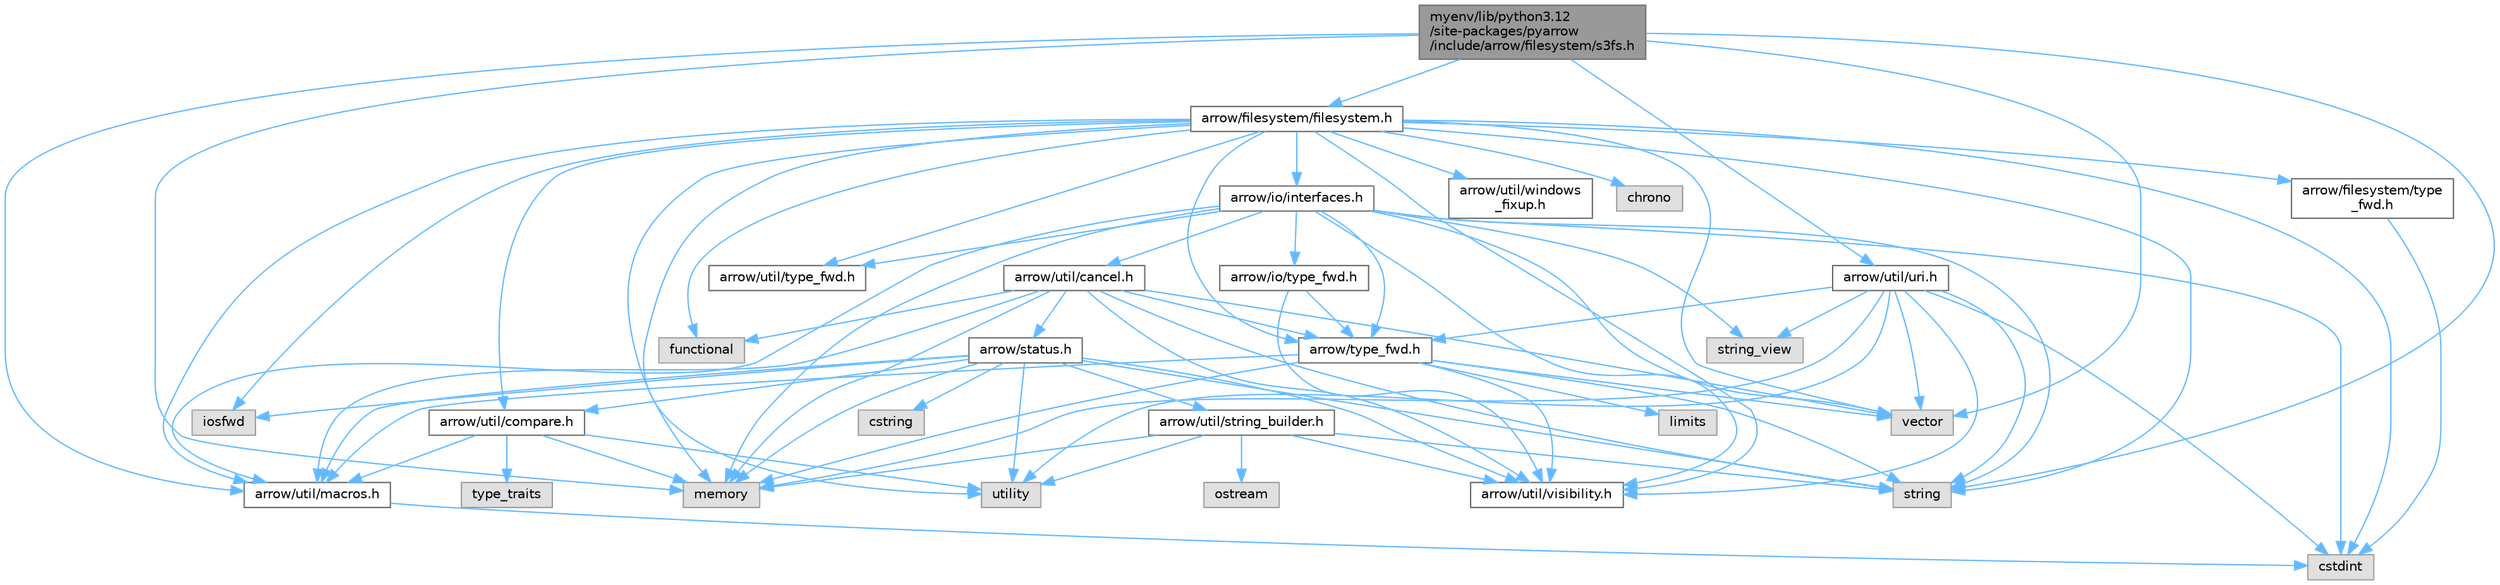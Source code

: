digraph "myenv/lib/python3.12/site-packages/pyarrow/include/arrow/filesystem/s3fs.h"
{
 // LATEX_PDF_SIZE
  bgcolor="transparent";
  edge [fontname=Helvetica,fontsize=10,labelfontname=Helvetica,labelfontsize=10];
  node [fontname=Helvetica,fontsize=10,shape=box,height=0.2,width=0.4];
  Node1 [id="Node000001",label="myenv/lib/python3.12\l/site-packages/pyarrow\l/include/arrow/filesystem/s3fs.h",height=0.2,width=0.4,color="gray40", fillcolor="grey60", style="filled", fontcolor="black",tooltip=" "];
  Node1 -> Node2 [id="edge1_Node000001_Node000002",color="steelblue1",style="solid",tooltip=" "];
  Node2 [id="Node000002",label="memory",height=0.2,width=0.4,color="grey60", fillcolor="#E0E0E0", style="filled",tooltip=" "];
  Node1 -> Node3 [id="edge2_Node000001_Node000003",color="steelblue1",style="solid",tooltip=" "];
  Node3 [id="Node000003",label="string",height=0.2,width=0.4,color="grey60", fillcolor="#E0E0E0", style="filled",tooltip=" "];
  Node1 -> Node4 [id="edge3_Node000001_Node000004",color="steelblue1",style="solid",tooltip=" "];
  Node4 [id="Node000004",label="vector",height=0.2,width=0.4,color="grey60", fillcolor="#E0E0E0", style="filled",tooltip=" "];
  Node1 -> Node5 [id="edge4_Node000001_Node000005",color="steelblue1",style="solid",tooltip=" "];
  Node5 [id="Node000005",label="arrow/filesystem/filesystem.h",height=0.2,width=0.4,color="grey40", fillcolor="white", style="filled",URL="$include_2arrow_2filesystem_2filesystem_8h.html",tooltip=" "];
  Node5 -> Node6 [id="edge5_Node000005_Node000006",color="steelblue1",style="solid",tooltip=" "];
  Node6 [id="Node000006",label="chrono",height=0.2,width=0.4,color="grey60", fillcolor="#E0E0E0", style="filled",tooltip=" "];
  Node5 -> Node7 [id="edge6_Node000005_Node000007",color="steelblue1",style="solid",tooltip=" "];
  Node7 [id="Node000007",label="cstdint",height=0.2,width=0.4,color="grey60", fillcolor="#E0E0E0", style="filled",tooltip=" "];
  Node5 -> Node8 [id="edge7_Node000005_Node000008",color="steelblue1",style="solid",tooltip=" "];
  Node8 [id="Node000008",label="functional",height=0.2,width=0.4,color="grey60", fillcolor="#E0E0E0", style="filled",tooltip=" "];
  Node5 -> Node9 [id="edge8_Node000005_Node000009",color="steelblue1",style="solid",tooltip=" "];
  Node9 [id="Node000009",label="iosfwd",height=0.2,width=0.4,color="grey60", fillcolor="#E0E0E0", style="filled",tooltip=" "];
  Node5 -> Node2 [id="edge9_Node000005_Node000002",color="steelblue1",style="solid",tooltip=" "];
  Node5 -> Node3 [id="edge10_Node000005_Node000003",color="steelblue1",style="solid",tooltip=" "];
  Node5 -> Node10 [id="edge11_Node000005_Node000010",color="steelblue1",style="solid",tooltip=" "];
  Node10 [id="Node000010",label="utility",height=0.2,width=0.4,color="grey60", fillcolor="#E0E0E0", style="filled",tooltip=" "];
  Node5 -> Node4 [id="edge12_Node000005_Node000004",color="steelblue1",style="solid",tooltip=" "];
  Node5 -> Node11 [id="edge13_Node000005_Node000011",color="steelblue1",style="solid",tooltip=" "];
  Node11 [id="Node000011",label="arrow/filesystem/type\l_fwd.h",height=0.2,width=0.4,color="grey40", fillcolor="white", style="filled",URL="$arrow_2filesystem_2type__fwd_8h.html",tooltip=" "];
  Node11 -> Node7 [id="edge14_Node000011_Node000007",color="steelblue1",style="solid",tooltip=" "];
  Node5 -> Node12 [id="edge15_Node000005_Node000012",color="steelblue1",style="solid",tooltip=" "];
  Node12 [id="Node000012",label="arrow/io/interfaces.h",height=0.2,width=0.4,color="grey40", fillcolor="white", style="filled",URL="$interfaces_8h.html",tooltip=" "];
  Node12 -> Node7 [id="edge16_Node000012_Node000007",color="steelblue1",style="solid",tooltip=" "];
  Node12 -> Node2 [id="edge17_Node000012_Node000002",color="steelblue1",style="solid",tooltip=" "];
  Node12 -> Node3 [id="edge18_Node000012_Node000003",color="steelblue1",style="solid",tooltip=" "];
  Node12 -> Node13 [id="edge19_Node000012_Node000013",color="steelblue1",style="solid",tooltip=" "];
  Node13 [id="Node000013",label="string_view",height=0.2,width=0.4,color="grey60", fillcolor="#E0E0E0", style="filled",tooltip=" "];
  Node12 -> Node4 [id="edge20_Node000012_Node000004",color="steelblue1",style="solid",tooltip=" "];
  Node12 -> Node14 [id="edge21_Node000012_Node000014",color="steelblue1",style="solid",tooltip=" "];
  Node14 [id="Node000014",label="arrow/io/type_fwd.h",height=0.2,width=0.4,color="grey40", fillcolor="white", style="filled",URL="$arrow_2io_2type__fwd_8h.html",tooltip=" "];
  Node14 -> Node15 [id="edge22_Node000014_Node000015",color="steelblue1",style="solid",tooltip=" "];
  Node15 [id="Node000015",label="arrow/type_fwd.h",height=0.2,width=0.4,color="grey40", fillcolor="white", style="filled",URL="$arrow_2type__fwd_8h.html",tooltip=" "];
  Node15 -> Node16 [id="edge23_Node000015_Node000016",color="steelblue1",style="solid",tooltip=" "];
  Node16 [id="Node000016",label="limits",height=0.2,width=0.4,color="grey60", fillcolor="#E0E0E0", style="filled",tooltip=" "];
  Node15 -> Node2 [id="edge24_Node000015_Node000002",color="steelblue1",style="solid",tooltip=" "];
  Node15 -> Node3 [id="edge25_Node000015_Node000003",color="steelblue1",style="solid",tooltip=" "];
  Node15 -> Node4 [id="edge26_Node000015_Node000004",color="steelblue1",style="solid",tooltip=" "];
  Node15 -> Node17 [id="edge27_Node000015_Node000017",color="steelblue1",style="solid",tooltip=" "];
  Node17 [id="Node000017",label="arrow/util/macros.h",height=0.2,width=0.4,color="grey40", fillcolor="white", style="filled",URL="$macros_8h.html",tooltip=" "];
  Node17 -> Node7 [id="edge28_Node000017_Node000007",color="steelblue1",style="solid",tooltip=" "];
  Node15 -> Node18 [id="edge29_Node000015_Node000018",color="steelblue1",style="solid",tooltip=" "];
  Node18 [id="Node000018",label="arrow/util/visibility.h",height=0.2,width=0.4,color="grey40", fillcolor="white", style="filled",URL="$include_2arrow_2util_2visibility_8h.html",tooltip=" "];
  Node14 -> Node18 [id="edge30_Node000014_Node000018",color="steelblue1",style="solid",tooltip=" "];
  Node12 -> Node15 [id="edge31_Node000012_Node000015",color="steelblue1",style="solid",tooltip=" "];
  Node12 -> Node19 [id="edge32_Node000012_Node000019",color="steelblue1",style="solid",tooltip=" "];
  Node19 [id="Node000019",label="arrow/util/cancel.h",height=0.2,width=0.4,color="grey40", fillcolor="white", style="filled",URL="$cancel_8h.html",tooltip=" "];
  Node19 -> Node8 [id="edge33_Node000019_Node000008",color="steelblue1",style="solid",tooltip=" "];
  Node19 -> Node2 [id="edge34_Node000019_Node000002",color="steelblue1",style="solid",tooltip=" "];
  Node19 -> Node3 [id="edge35_Node000019_Node000003",color="steelblue1",style="solid",tooltip=" "];
  Node19 -> Node4 [id="edge36_Node000019_Node000004",color="steelblue1",style="solid",tooltip=" "];
  Node19 -> Node20 [id="edge37_Node000019_Node000020",color="steelblue1",style="solid",tooltip=" "];
  Node20 [id="Node000020",label="arrow/status.h",height=0.2,width=0.4,color="grey40", fillcolor="white", style="filled",URL="$status_8h.html",tooltip=" "];
  Node20 -> Node21 [id="edge38_Node000020_Node000021",color="steelblue1",style="solid",tooltip=" "];
  Node21 [id="Node000021",label="cstring",height=0.2,width=0.4,color="grey60", fillcolor="#E0E0E0", style="filled",tooltip=" "];
  Node20 -> Node9 [id="edge39_Node000020_Node000009",color="steelblue1",style="solid",tooltip=" "];
  Node20 -> Node2 [id="edge40_Node000020_Node000002",color="steelblue1",style="solid",tooltip=" "];
  Node20 -> Node3 [id="edge41_Node000020_Node000003",color="steelblue1",style="solid",tooltip=" "];
  Node20 -> Node10 [id="edge42_Node000020_Node000010",color="steelblue1",style="solid",tooltip=" "];
  Node20 -> Node22 [id="edge43_Node000020_Node000022",color="steelblue1",style="solid",tooltip=" "];
  Node22 [id="Node000022",label="arrow/util/compare.h",height=0.2,width=0.4,color="grey40", fillcolor="white", style="filled",URL="$util_2compare_8h.html",tooltip=" "];
  Node22 -> Node2 [id="edge44_Node000022_Node000002",color="steelblue1",style="solid",tooltip=" "];
  Node22 -> Node23 [id="edge45_Node000022_Node000023",color="steelblue1",style="solid",tooltip=" "];
  Node23 [id="Node000023",label="type_traits",height=0.2,width=0.4,color="grey60", fillcolor="#E0E0E0", style="filled",tooltip=" "];
  Node22 -> Node10 [id="edge46_Node000022_Node000010",color="steelblue1",style="solid",tooltip=" "];
  Node22 -> Node17 [id="edge47_Node000022_Node000017",color="steelblue1",style="solid",tooltip=" "];
  Node20 -> Node17 [id="edge48_Node000020_Node000017",color="steelblue1",style="solid",tooltip=" "];
  Node20 -> Node24 [id="edge49_Node000020_Node000024",color="steelblue1",style="solid",tooltip=" "];
  Node24 [id="Node000024",label="arrow/util/string_builder.h",height=0.2,width=0.4,color="grey40", fillcolor="white", style="filled",URL="$string__builder_8h.html",tooltip=" "];
  Node24 -> Node2 [id="edge50_Node000024_Node000002",color="steelblue1",style="solid",tooltip=" "];
  Node24 -> Node25 [id="edge51_Node000024_Node000025",color="steelblue1",style="solid",tooltip=" "];
  Node25 [id="Node000025",label="ostream",height=0.2,width=0.4,color="grey60", fillcolor="#E0E0E0", style="filled",tooltip=" "];
  Node24 -> Node3 [id="edge52_Node000024_Node000003",color="steelblue1",style="solid",tooltip=" "];
  Node24 -> Node10 [id="edge53_Node000024_Node000010",color="steelblue1",style="solid",tooltip=" "];
  Node24 -> Node18 [id="edge54_Node000024_Node000018",color="steelblue1",style="solid",tooltip=" "];
  Node20 -> Node18 [id="edge55_Node000020_Node000018",color="steelblue1",style="solid",tooltip=" "];
  Node19 -> Node15 [id="edge56_Node000019_Node000015",color="steelblue1",style="solid",tooltip=" "];
  Node19 -> Node17 [id="edge57_Node000019_Node000017",color="steelblue1",style="solid",tooltip=" "];
  Node19 -> Node18 [id="edge58_Node000019_Node000018",color="steelblue1",style="solid",tooltip=" "];
  Node12 -> Node17 [id="edge59_Node000012_Node000017",color="steelblue1",style="solid",tooltip=" "];
  Node12 -> Node26 [id="edge60_Node000012_Node000026",color="steelblue1",style="solid",tooltip=" "];
  Node26 [id="Node000026",label="arrow/util/type_fwd.h",height=0.2,width=0.4,color="grey40", fillcolor="white", style="filled",URL="$arrow_2util_2type__fwd_8h.html",tooltip=" "];
  Node12 -> Node18 [id="edge61_Node000012_Node000018",color="steelblue1",style="solid",tooltip=" "];
  Node5 -> Node15 [id="edge62_Node000005_Node000015",color="steelblue1",style="solid",tooltip=" "];
  Node5 -> Node22 [id="edge63_Node000005_Node000022",color="steelblue1",style="solid",tooltip=" "];
  Node5 -> Node17 [id="edge64_Node000005_Node000017",color="steelblue1",style="solid",tooltip=" "];
  Node5 -> Node26 [id="edge65_Node000005_Node000026",color="steelblue1",style="solid",tooltip=" "];
  Node5 -> Node18 [id="edge66_Node000005_Node000018",color="steelblue1",style="solid",tooltip=" "];
  Node5 -> Node27 [id="edge67_Node000005_Node000027",color="steelblue1",style="solid",tooltip=" "];
  Node27 [id="Node000027",label="arrow/util/windows\l_fixup.h",height=0.2,width=0.4,color="grey40", fillcolor="white", style="filled",URL="$arrow_2util_2windows__fixup_8h.html",tooltip=" "];
  Node1 -> Node17 [id="edge68_Node000001_Node000017",color="steelblue1",style="solid",tooltip=" "];
  Node1 -> Node28 [id="edge69_Node000001_Node000028",color="steelblue1",style="solid",tooltip=" "];
  Node28 [id="Node000028",label="arrow/util/uri.h",height=0.2,width=0.4,color="grey40", fillcolor="white", style="filled",URL="$uri_8h.html",tooltip=" "];
  Node28 -> Node7 [id="edge70_Node000028_Node000007",color="steelblue1",style="solid",tooltip=" "];
  Node28 -> Node2 [id="edge71_Node000028_Node000002",color="steelblue1",style="solid",tooltip=" "];
  Node28 -> Node3 [id="edge72_Node000028_Node000003",color="steelblue1",style="solid",tooltip=" "];
  Node28 -> Node13 [id="edge73_Node000028_Node000013",color="steelblue1",style="solid",tooltip=" "];
  Node28 -> Node10 [id="edge74_Node000028_Node000010",color="steelblue1",style="solid",tooltip=" "];
  Node28 -> Node4 [id="edge75_Node000028_Node000004",color="steelblue1",style="solid",tooltip=" "];
  Node28 -> Node15 [id="edge76_Node000028_Node000015",color="steelblue1",style="solid",tooltip=" "];
  Node28 -> Node18 [id="edge77_Node000028_Node000018",color="steelblue1",style="solid",tooltip=" "];
}
